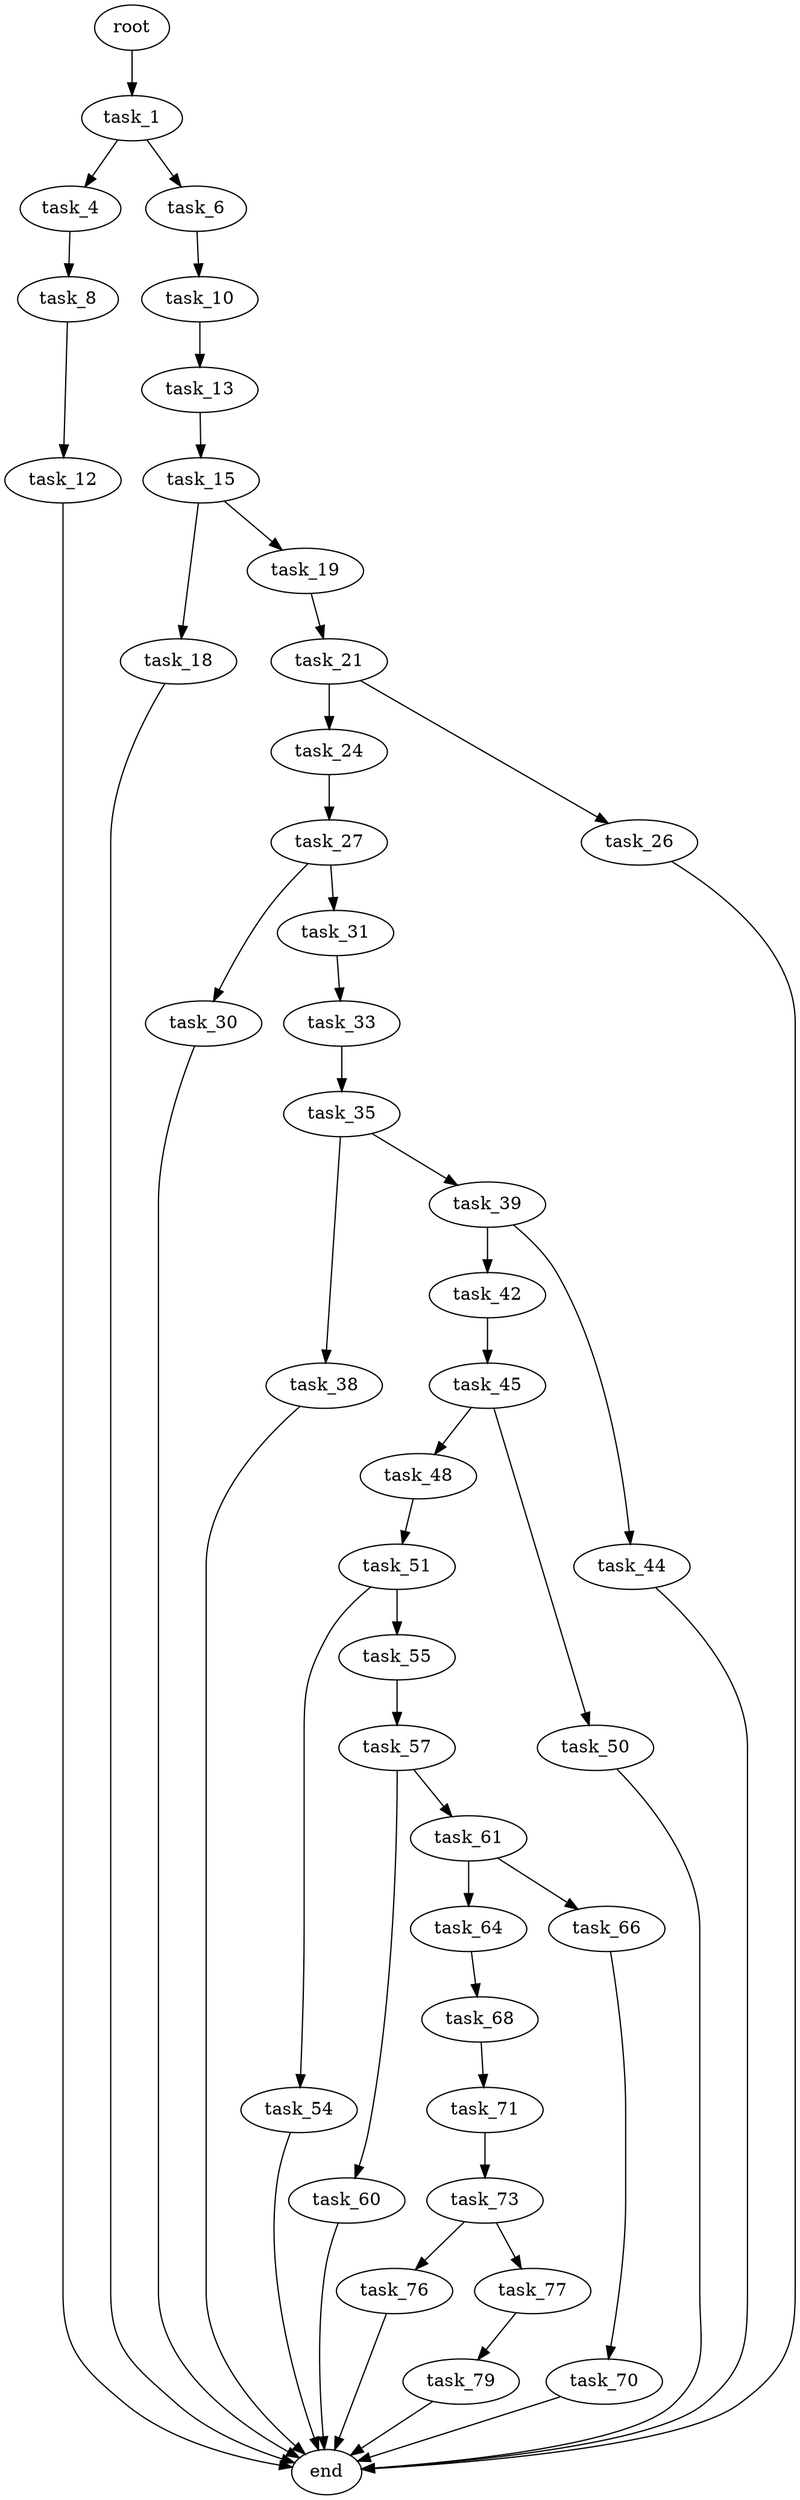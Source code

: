 digraph G {
  root [size="0.000000"];
  task_1 [size="134217728000.000000"];
  task_4 [size="51967391597.000000"];
  task_6 [size="8589934592.000000"];
  task_8 [size="39412730965.000000"];
  task_10 [size="1489612972.000000"];
  task_12 [size="1079138280.000000"];
  task_13 [size="549755813888.000000"];
  end [size="0.000000"];
  task_15 [size="495590109394.000000"];
  task_18 [size="35411228012.000000"];
  task_19 [size="211005481764.000000"];
  task_21 [size="631004084179.000000"];
  task_24 [size="12322122020.000000"];
  task_26 [size="368293445632.000000"];
  task_27 [size="691470012925.000000"];
  task_30 [size="28991029248.000000"];
  task_31 [size="557612503759.000000"];
  task_33 [size="99596056705.000000"];
  task_35 [size="7362688534.000000"];
  task_38 [size="9337711856.000000"];
  task_39 [size="782757789696.000000"];
  task_42 [size="231928233984.000000"];
  task_44 [size="368293445632.000000"];
  task_45 [size="1273371520.000000"];
  task_48 [size="8589934592.000000"];
  task_50 [size="134217728000.000000"];
  task_51 [size="14270102896.000000"];
  task_54 [size="68719476736.000000"];
  task_55 [size="1073741824000.000000"];
  task_57 [size="466737014120.000000"];
  task_60 [size="368293445632.000000"];
  task_61 [size="40700799350.000000"];
  task_64 [size="32462554814.000000"];
  task_66 [size="13850473657.000000"];
  task_68 [size="852631084136.000000"];
  task_70 [size="179414338138.000000"];
  task_71 [size="339854825717.000000"];
  task_73 [size="19763324816.000000"];
  task_76 [size="313958910640.000000"];
  task_77 [size="515179868418.000000"];
  task_79 [size="1476266375.000000"];

  root -> task_1 [size="1.000000"];
  task_1 -> task_4 [size="209715200.000000"];
  task_1 -> task_6 [size="209715200.000000"];
  task_4 -> task_8 [size="838860800.000000"];
  task_6 -> task_10 [size="33554432.000000"];
  task_8 -> task_12 [size="75497472.000000"];
  task_10 -> task_13 [size="134217728.000000"];
  task_12 -> end [size="1.000000"];
  task_13 -> task_15 [size="536870912.000000"];
  task_15 -> task_18 [size="411041792.000000"];
  task_15 -> task_19 [size="411041792.000000"];
  task_18 -> end [size="1.000000"];
  task_19 -> task_21 [size="209715200.000000"];
  task_21 -> task_24 [size="679477248.000000"];
  task_21 -> task_26 [size="679477248.000000"];
  task_24 -> task_27 [size="301989888.000000"];
  task_26 -> end [size="1.000000"];
  task_27 -> task_30 [size="838860800.000000"];
  task_27 -> task_31 [size="838860800.000000"];
  task_30 -> end [size="1.000000"];
  task_31 -> task_33 [size="679477248.000000"];
  task_33 -> task_35 [size="209715200.000000"];
  task_35 -> task_38 [size="838860800.000000"];
  task_35 -> task_39 [size="838860800.000000"];
  task_38 -> end [size="1.000000"];
  task_39 -> task_42 [size="679477248.000000"];
  task_39 -> task_44 [size="679477248.000000"];
  task_42 -> task_45 [size="301989888.000000"];
  task_44 -> end [size="1.000000"];
  task_45 -> task_48 [size="134217728.000000"];
  task_45 -> task_50 [size="134217728.000000"];
  task_48 -> task_51 [size="33554432.000000"];
  task_50 -> end [size="1.000000"];
  task_51 -> task_54 [size="301989888.000000"];
  task_51 -> task_55 [size="301989888.000000"];
  task_54 -> end [size="1.000000"];
  task_55 -> task_57 [size="838860800.000000"];
  task_57 -> task_60 [size="536870912.000000"];
  task_57 -> task_61 [size="536870912.000000"];
  task_60 -> end [size="1.000000"];
  task_61 -> task_64 [size="75497472.000000"];
  task_61 -> task_66 [size="75497472.000000"];
  task_64 -> task_68 [size="536870912.000000"];
  task_66 -> task_70 [size="679477248.000000"];
  task_68 -> task_71 [size="536870912.000000"];
  task_70 -> end [size="1.000000"];
  task_71 -> task_73 [size="411041792.000000"];
  task_73 -> task_76 [size="536870912.000000"];
  task_73 -> task_77 [size="536870912.000000"];
  task_76 -> end [size="1.000000"];
  task_77 -> task_79 [size="411041792.000000"];
  task_79 -> end [size="1.000000"];
}
